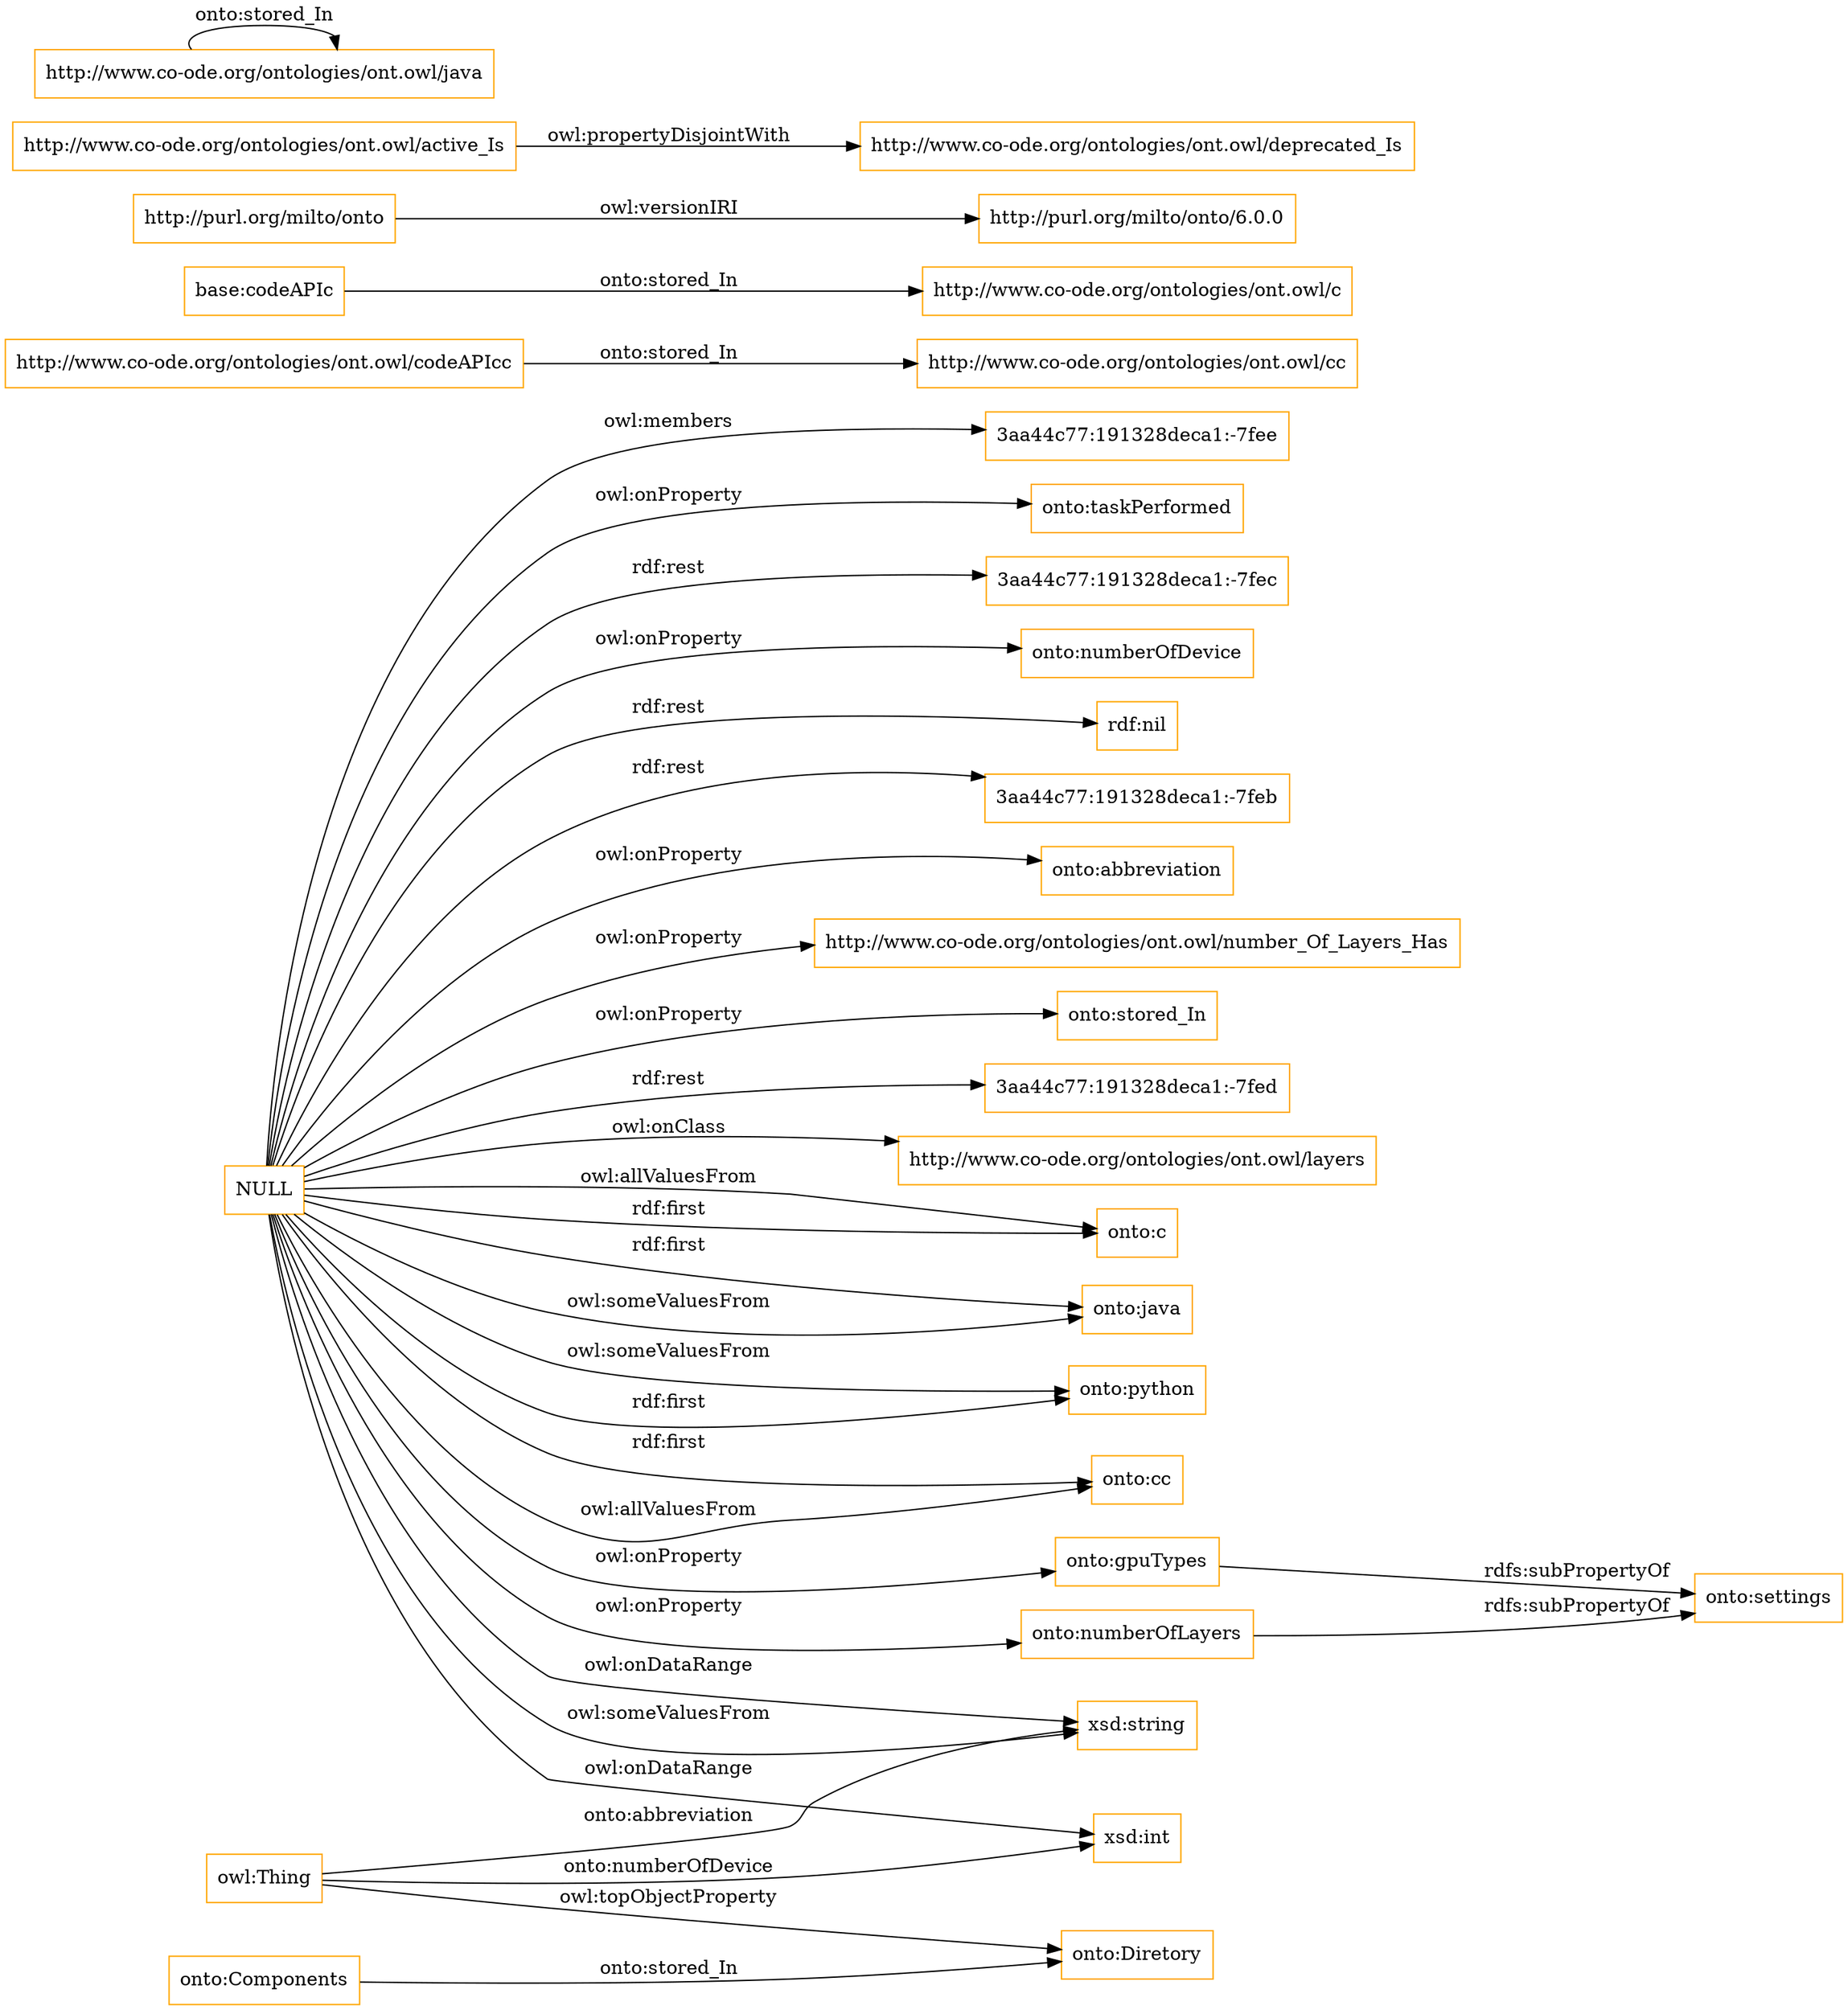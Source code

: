 digraph ar2dtool_diagram { 
rankdir=LR;
size="1501"
node [shape = rectangle, color="orange"]; "http://www.co-ode.org/ontologies/ont.owl/layers" "onto:c" "onto:Diretory" "onto:java" "onto:python" "onto:cc" "onto:Components" ; /*classes style*/
	"onto:gpuTypes" -> "onto:settings" [ label = "rdfs:subPropertyOf" ];
	"http://www.co-ode.org/ontologies/ont.owl/codeAPIcc" -> "http://www.co-ode.org/ontologies/ont.owl/cc" [ label = "onto:stored_In" ];
	"base:codeAPIc" -> "http://www.co-ode.org/ontologies/ont.owl/c" [ label = "onto:stored_In" ];
	"http://purl.org/milto/onto" -> "http://purl.org/milto/onto/6.0.0" [ label = "owl:versionIRI" ];
	"http://www.co-ode.org/ontologies/ont.owl/active_Is" -> "http://www.co-ode.org/ontologies/ont.owl/deprecated_Is" [ label = "owl:propertyDisjointWith" ];
	"http://www.co-ode.org/ontologies/ont.owl/java" -> "http://www.co-ode.org/ontologies/ont.owl/java" [ label = "onto:stored_In" ];
	"NULL" -> "onto:c" [ label = "owl:allValuesFrom" ];
	"NULL" -> "onto:java" [ label = "rdf:first" ];
	"NULL" -> "xsd:string" [ label = "owl:someValuesFrom" ];
	"NULL" -> "3aa44c77:191328deca1:-7fee" [ label = "owl:members" ];
	"NULL" -> "onto:taskPerformed" [ label = "owl:onProperty" ];
	"NULL" -> "3aa44c77:191328deca1:-7fec" [ label = "rdf:rest" ];
	"NULL" -> "http://www.co-ode.org/ontologies/ont.owl/layers" [ label = "owl:onClass" ];
	"NULL" -> "onto:numberOfDevice" [ label = "owl:onProperty" ];
	"NULL" -> "onto:java" [ label = "owl:someValuesFrom" ];
	"NULL" -> "onto:python" [ label = "owl:someValuesFrom" ];
	"NULL" -> "onto:numberOfLayers" [ label = "owl:onProperty" ];
	"NULL" -> "onto:python" [ label = "rdf:first" ];
	"NULL" -> "onto:cc" [ label = "owl:allValuesFrom" ];
	"NULL" -> "rdf:nil" [ label = "rdf:rest" ];
	"NULL" -> "xsd:string" [ label = "owl:onDataRange" ];
	"NULL" -> "3aa44c77:191328deca1:-7feb" [ label = "rdf:rest" ];
	"NULL" -> "onto:abbreviation" [ label = "owl:onProperty" ];
	"NULL" -> "xsd:int" [ label = "owl:onDataRange" ];
	"NULL" -> "onto:c" [ label = "rdf:first" ];
	"NULL" -> "http://www.co-ode.org/ontologies/ont.owl/number_Of_Layers_Has" [ label = "owl:onProperty" ];
	"NULL" -> "onto:stored_In" [ label = "owl:onProperty" ];
	"NULL" -> "onto:cc" [ label = "rdf:first" ];
	"NULL" -> "onto:gpuTypes" [ label = "owl:onProperty" ];
	"NULL" -> "3aa44c77:191328deca1:-7fed" [ label = "rdf:rest" ];
	"onto:numberOfLayers" -> "onto:settings" [ label = "rdfs:subPropertyOf" ];
	"owl:Thing" -> "xsd:int" [ label = "onto:numberOfDevice" ];
	"owl:Thing" -> "xsd:string" [ label = "onto:abbreviation" ];
	"onto:Components" -> "onto:Diretory" [ label = "onto:stored_In" ];
	"owl:Thing" -> "onto:Diretory" [ label = "owl:topObjectProperty" ];

}
